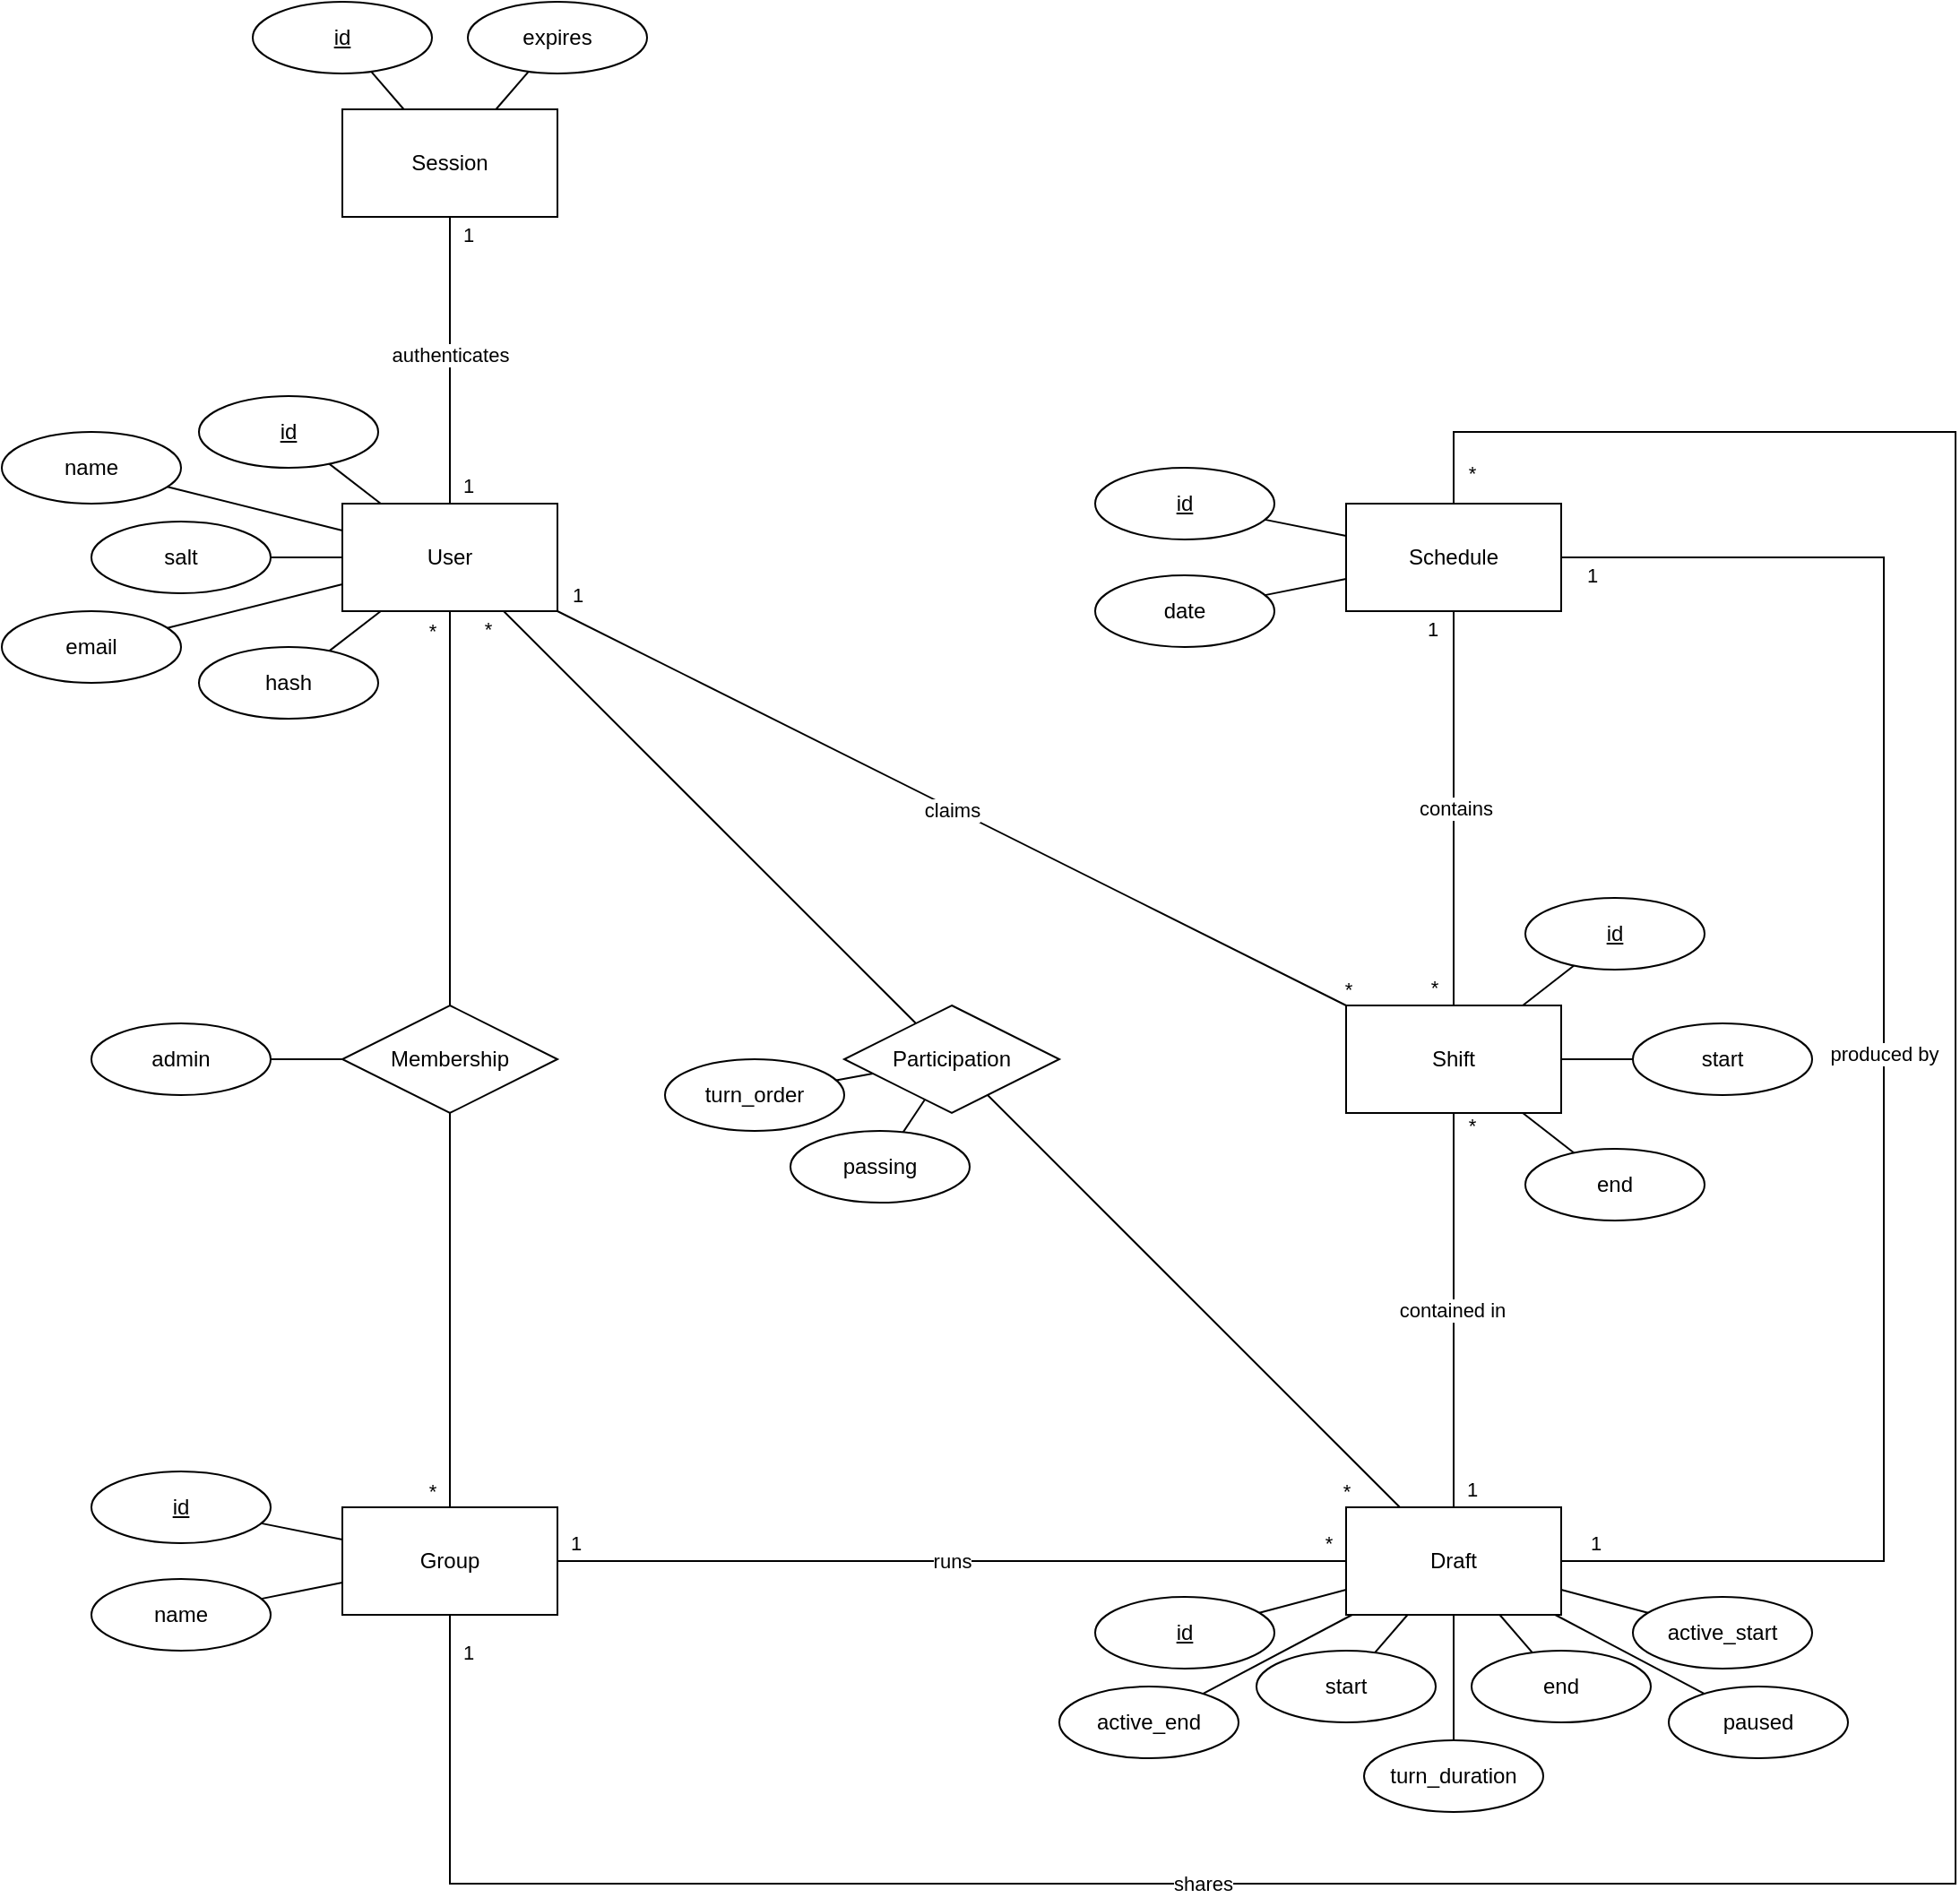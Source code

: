 <mxfile version="27.0.9">
  <diagram name="Page-1" id="re16Skt-d8kVSGhAPpvd">
    <mxGraphModel dx="2390" dy="1999" grid="1" gridSize="10" guides="1" tooltips="1" connect="1" arrows="1" fold="1" page="1" pageScale="1" pageWidth="850" pageHeight="1100" math="0" shadow="0">
      <root>
        <mxCell id="0" />
        <mxCell id="1" parent="0" />
        <mxCell id="mfJ3xq1MAe3Upkgcx-KW-1" value="User" style="whiteSpace=wrap;html=1;align=center;" vertex="1" parent="1">
          <mxGeometry x="70" y="80" width="120" height="60" as="geometry" />
        </mxCell>
        <mxCell id="mfJ3xq1MAe3Upkgcx-KW-2" value="Draft" style="whiteSpace=wrap;html=1;align=center;" vertex="1" parent="1">
          <mxGeometry x="630" y="640" width="120" height="60" as="geometry" />
        </mxCell>
        <mxCell id="mfJ3xq1MAe3Upkgcx-KW-3" value="Group" style="whiteSpace=wrap;html=1;align=center;" vertex="1" parent="1">
          <mxGeometry x="70" y="640" width="120" height="60" as="geometry" />
        </mxCell>
        <mxCell id="mfJ3xq1MAe3Upkgcx-KW-5" value="Shift" style="whiteSpace=wrap;html=1;align=center;" vertex="1" parent="1">
          <mxGeometry x="630" y="360" width="120" height="60" as="geometry" />
        </mxCell>
        <mxCell id="mfJ3xq1MAe3Upkgcx-KW-6" value="Session" style="whiteSpace=wrap;html=1;align=center;" vertex="1" parent="1">
          <mxGeometry x="70" y="-140" width="120" height="60" as="geometry" />
        </mxCell>
        <mxCell id="mfJ3xq1MAe3Upkgcx-KW-7" value="" style="endArrow=none;html=1;rounded=0;" edge="1" parent="1" source="mfJ3xq1MAe3Upkgcx-KW-6" target="mfJ3xq1MAe3Upkgcx-KW-1">
          <mxGeometry relative="1" as="geometry">
            <mxPoint x="340" y="460" as="sourcePoint" />
            <mxPoint x="500" y="460" as="targetPoint" />
          </mxGeometry>
        </mxCell>
        <mxCell id="mfJ3xq1MAe3Upkgcx-KW-28" value="1" style="edgeLabel;html=1;align=center;verticalAlign=middle;resizable=0;points=[];" vertex="1" connectable="0" parent="mfJ3xq1MAe3Upkgcx-KW-7">
          <mxGeometry x="-0.39" y="1" relative="1" as="geometry">
            <mxPoint x="9" y="-39" as="offset" />
          </mxGeometry>
        </mxCell>
        <mxCell id="mfJ3xq1MAe3Upkgcx-KW-29" value="1" style="edgeLabel;html=1;align=center;verticalAlign=middle;resizable=0;points=[];" vertex="1" connectable="0" parent="mfJ3xq1MAe3Upkgcx-KW-7">
          <mxGeometry x="0.535" y="-1" relative="1" as="geometry">
            <mxPoint x="11" y="27" as="offset" />
          </mxGeometry>
        </mxCell>
        <mxCell id="mfJ3xq1MAe3Upkgcx-KW-49" value="authenticates" style="edgeLabel;html=1;align=center;verticalAlign=middle;resizable=0;points=[];" vertex="1" connectable="0" parent="mfJ3xq1MAe3Upkgcx-KW-7">
          <mxGeometry x="-0.04" y="2" relative="1" as="geometry">
            <mxPoint x="-2" as="offset" />
          </mxGeometry>
        </mxCell>
        <mxCell id="mfJ3xq1MAe3Upkgcx-KW-8" value="" style="endArrow=none;html=1;rounded=0;" edge="1" parent="1" source="mfJ3xq1MAe3Upkgcx-KW-1" target="mfJ3xq1MAe3Upkgcx-KW-9">
          <mxGeometry relative="1" as="geometry">
            <mxPoint x="340" y="460" as="sourcePoint" />
            <mxPoint x="420" y="300" as="targetPoint" />
          </mxGeometry>
        </mxCell>
        <mxCell id="mfJ3xq1MAe3Upkgcx-KW-38" value="*" style="edgeLabel;html=1;align=center;verticalAlign=middle;resizable=0;points=[];" vertex="1" connectable="0" parent="mfJ3xq1MAe3Upkgcx-KW-8">
          <mxGeometry x="-0.864" y="-3" relative="1" as="geometry">
            <mxPoint x="-23" y="-8" as="offset" />
          </mxGeometry>
        </mxCell>
        <mxCell id="mfJ3xq1MAe3Upkgcx-KW-9" value="Participation" style="shape=rhombus;perimeter=rhombusPerimeter;whiteSpace=wrap;html=1;align=center;" vertex="1" parent="1">
          <mxGeometry x="350" y="360" width="120" height="60" as="geometry" />
        </mxCell>
        <mxCell id="mfJ3xq1MAe3Upkgcx-KW-10" value="" style="endArrow=none;html=1;rounded=0;" edge="1" parent="1" source="mfJ3xq1MAe3Upkgcx-KW-9" target="mfJ3xq1MAe3Upkgcx-KW-2">
          <mxGeometry relative="1" as="geometry">
            <mxPoint x="340" y="460" as="sourcePoint" />
            <mxPoint x="500" y="460" as="targetPoint" />
          </mxGeometry>
        </mxCell>
        <mxCell id="mfJ3xq1MAe3Upkgcx-KW-39" value="*" style="edgeLabel;html=1;align=center;verticalAlign=middle;resizable=0;points=[];" vertex="1" connectable="0" parent="mfJ3xq1MAe3Upkgcx-KW-10">
          <mxGeometry x="0.823" y="-1" relative="1" as="geometry">
            <mxPoint x="-9" y="10" as="offset" />
          </mxGeometry>
        </mxCell>
        <mxCell id="mfJ3xq1MAe3Upkgcx-KW-11" value="" style="endArrow=none;html=1;rounded=0;curved=0;" edge="1" parent="1" source="mfJ3xq1MAe3Upkgcx-KW-3" target="mfJ3xq1MAe3Upkgcx-KW-2">
          <mxGeometry relative="1" as="geometry">
            <mxPoint x="609.997" y="520" as="sourcePoint" />
            <mxPoint x="926.663" y="320" as="targetPoint" />
            <Array as="points" />
          </mxGeometry>
        </mxCell>
        <mxCell id="mfJ3xq1MAe3Upkgcx-KW-34" value="1" style="edgeLabel;html=1;align=center;verticalAlign=middle;resizable=0;points=[];" vertex="1" connectable="0" parent="mfJ3xq1MAe3Upkgcx-KW-11">
          <mxGeometry x="-0.901" y="3" relative="1" as="geometry">
            <mxPoint x="-12" y="-7" as="offset" />
          </mxGeometry>
        </mxCell>
        <mxCell id="mfJ3xq1MAe3Upkgcx-KW-35" value="*" style="edgeLabel;html=1;align=center;verticalAlign=middle;resizable=0;points=[];" vertex="1" connectable="0" parent="mfJ3xq1MAe3Upkgcx-KW-11">
          <mxGeometry x="0.885" y="1" relative="1" as="geometry">
            <mxPoint x="15" y="-9" as="offset" />
          </mxGeometry>
        </mxCell>
        <mxCell id="mfJ3xq1MAe3Upkgcx-KW-48" value="runs" style="edgeLabel;html=1;align=center;verticalAlign=middle;resizable=0;points=[];" vertex="1" connectable="0" parent="mfJ3xq1MAe3Upkgcx-KW-11">
          <mxGeometry x="0.049" y="1" relative="1" as="geometry">
            <mxPoint x="-11" y="1" as="offset" />
          </mxGeometry>
        </mxCell>
        <mxCell id="mfJ3xq1MAe3Upkgcx-KW-12" value="" style="endArrow=none;html=1;rounded=0;" edge="1" parent="1" source="mfJ3xq1MAe3Upkgcx-KW-1" target="mfJ3xq1MAe3Upkgcx-KW-13">
          <mxGeometry relative="1" as="geometry">
            <mxPoint x="340" y="460" as="sourcePoint" />
            <mxPoint x="310" y="370" as="targetPoint" />
          </mxGeometry>
        </mxCell>
        <mxCell id="mfJ3xq1MAe3Upkgcx-KW-30" value="*" style="edgeLabel;html=1;align=center;verticalAlign=middle;resizable=0;points=[];" vertex="1" connectable="0" parent="mfJ3xq1MAe3Upkgcx-KW-12">
          <mxGeometry x="-0.805" y="-1" relative="1" as="geometry">
            <mxPoint x="-9" y="-11" as="offset" />
          </mxGeometry>
        </mxCell>
        <mxCell id="mfJ3xq1MAe3Upkgcx-KW-13" value="Membership" style="shape=rhombus;perimeter=rhombusPerimeter;whiteSpace=wrap;html=1;align=center;" vertex="1" parent="1">
          <mxGeometry x="70" y="360" width="120" height="60" as="geometry" />
        </mxCell>
        <mxCell id="mfJ3xq1MAe3Upkgcx-KW-14" value="" style="endArrow=none;html=1;rounded=0;entryX=0.5;entryY=1;entryDx=0;entryDy=0;exitX=0.5;exitY=0;exitDx=0;exitDy=0;" edge="1" parent="1" source="mfJ3xq1MAe3Upkgcx-KW-4" target="mfJ3xq1MAe3Upkgcx-KW-3">
          <mxGeometry relative="1" as="geometry">
            <mxPoint x="628.571" y="240" as="sourcePoint" />
            <mxPoint x="280" y="498.4" as="targetPoint" />
            <Array as="points">
              <mxPoint x="690" y="40" />
              <mxPoint x="970" y="40" />
              <mxPoint x="970" y="850" />
              <mxPoint x="130" y="850" />
            </Array>
          </mxGeometry>
        </mxCell>
        <mxCell id="mfJ3xq1MAe3Upkgcx-KW-32" value="1" style="edgeLabel;html=1;align=center;verticalAlign=middle;resizable=0;points=[];" vertex="1" connectable="0" parent="mfJ3xq1MAe3Upkgcx-KW-14">
          <mxGeometry x="0.972" relative="1" as="geometry">
            <mxPoint x="10" y="-9" as="offset" />
          </mxGeometry>
        </mxCell>
        <mxCell id="mfJ3xq1MAe3Upkgcx-KW-33" value="*" style="edgeLabel;html=1;align=center;verticalAlign=middle;resizable=0;points=[];" vertex="1" connectable="0" parent="mfJ3xq1MAe3Upkgcx-KW-14">
          <mxGeometry x="-0.971" y="2" relative="1" as="geometry">
            <mxPoint x="12" y="13" as="offset" />
          </mxGeometry>
        </mxCell>
        <mxCell id="mfJ3xq1MAe3Upkgcx-KW-46" value="shares" style="edgeLabel;html=1;align=center;verticalAlign=middle;resizable=0;points=[];" vertex="1" connectable="0" parent="mfJ3xq1MAe3Upkgcx-KW-14">
          <mxGeometry x="0.453" y="2" relative="1" as="geometry">
            <mxPoint x="-10" y="-2" as="offset" />
          </mxGeometry>
        </mxCell>
        <mxCell id="mfJ3xq1MAe3Upkgcx-KW-15" value="" style="endArrow=none;html=1;rounded=0;" edge="1" parent="1" source="mfJ3xq1MAe3Upkgcx-KW-2" target="mfJ3xq1MAe3Upkgcx-KW-5">
          <mxGeometry relative="1" as="geometry">
            <mxPoint x="340" y="460" as="sourcePoint" />
            <mxPoint x="500" y="460" as="targetPoint" />
          </mxGeometry>
        </mxCell>
        <mxCell id="mfJ3xq1MAe3Upkgcx-KW-42" value="1" style="edgeLabel;html=1;align=center;verticalAlign=middle;resizable=0;points=[];" vertex="1" connectable="0" parent="mfJ3xq1MAe3Upkgcx-KW-15">
          <mxGeometry x="-0.892" y="3" relative="1" as="geometry">
            <mxPoint x="13" y="2" as="offset" />
          </mxGeometry>
        </mxCell>
        <mxCell id="mfJ3xq1MAe3Upkgcx-KW-43" value="*" style="edgeLabel;html=1;align=center;verticalAlign=middle;resizable=0;points=[];" vertex="1" connectable="0" parent="mfJ3xq1MAe3Upkgcx-KW-15">
          <mxGeometry x="0.937" y="3" relative="1" as="geometry">
            <mxPoint x="13" as="offset" />
          </mxGeometry>
        </mxCell>
        <mxCell id="mfJ3xq1MAe3Upkgcx-KW-53" value="contained in" style="edgeLabel;html=1;align=center;verticalAlign=middle;resizable=0;points=[];" vertex="1" connectable="0" parent="mfJ3xq1MAe3Upkgcx-KW-15">
          <mxGeometry x="0.005" y="1" relative="1" as="geometry">
            <mxPoint as="offset" />
          </mxGeometry>
        </mxCell>
        <mxCell id="mfJ3xq1MAe3Upkgcx-KW-16" value="" style="endArrow=none;html=1;rounded=0;" edge="1" parent="1" source="mfJ3xq1MAe3Upkgcx-KW-5" target="mfJ3xq1MAe3Upkgcx-KW-4">
          <mxGeometry relative="1" as="geometry">
            <mxPoint x="340" y="460" as="sourcePoint" />
            <mxPoint x="500" y="460" as="targetPoint" />
          </mxGeometry>
        </mxCell>
        <mxCell id="mfJ3xq1MAe3Upkgcx-KW-40" value="1" style="edgeLabel;html=1;align=center;verticalAlign=middle;resizable=0;points=[];" vertex="1" connectable="0" parent="mfJ3xq1MAe3Upkgcx-KW-16">
          <mxGeometry x="0.568" y="-2" relative="1" as="geometry">
            <mxPoint x="-14" y="-38" as="offset" />
          </mxGeometry>
        </mxCell>
        <mxCell id="mfJ3xq1MAe3Upkgcx-KW-41" value="*" style="edgeLabel;html=1;align=center;verticalAlign=middle;resizable=0;points=[];" vertex="1" connectable="0" parent="mfJ3xq1MAe3Upkgcx-KW-16">
          <mxGeometry x="-0.708" y="-2" relative="1" as="geometry">
            <mxPoint x="-13" y="22" as="offset" />
          </mxGeometry>
        </mxCell>
        <mxCell id="mfJ3xq1MAe3Upkgcx-KW-52" value="contains" style="edgeLabel;html=1;align=center;verticalAlign=middle;resizable=0;points=[];" vertex="1" connectable="0" parent="mfJ3xq1MAe3Upkgcx-KW-16">
          <mxGeometry x="0.005" y="-1" relative="1" as="geometry">
            <mxPoint as="offset" />
          </mxGeometry>
        </mxCell>
        <mxCell id="mfJ3xq1MAe3Upkgcx-KW-17" value="" style="endArrow=none;html=1;rounded=0;" edge="1" parent="1" source="mfJ3xq1MAe3Upkgcx-KW-2" target="mfJ3xq1MAe3Upkgcx-KW-4">
          <mxGeometry relative="1" as="geometry">
            <mxPoint x="340" y="460" as="sourcePoint" />
            <mxPoint x="500" y="460" as="targetPoint" />
            <Array as="points">
              <mxPoint x="930" y="670" />
              <mxPoint x="930" y="110" />
            </Array>
          </mxGeometry>
        </mxCell>
        <mxCell id="mfJ3xq1MAe3Upkgcx-KW-36" value="1" style="edgeLabel;html=1;align=center;verticalAlign=middle;resizable=0;points=[];" vertex="1" connectable="0" parent="mfJ3xq1MAe3Upkgcx-KW-17">
          <mxGeometry x="0.95" y="-3" relative="1" as="geometry">
            <mxPoint x="-6" y="13" as="offset" />
          </mxGeometry>
        </mxCell>
        <mxCell id="mfJ3xq1MAe3Upkgcx-KW-37" value="1" style="edgeLabel;html=1;align=center;verticalAlign=middle;resizable=0;points=[];" vertex="1" connectable="0" parent="mfJ3xq1MAe3Upkgcx-KW-17">
          <mxGeometry x="-0.938" y="-1" relative="1" as="geometry">
            <mxPoint x="-10" y="-11" as="offset" />
          </mxGeometry>
        </mxCell>
        <mxCell id="mfJ3xq1MAe3Upkgcx-KW-51" value="produced by" style="edgeLabel;html=1;align=center;verticalAlign=middle;resizable=0;points=[];" vertex="1" connectable="0" parent="mfJ3xq1MAe3Upkgcx-KW-17">
          <mxGeometry x="0.027" relative="1" as="geometry">
            <mxPoint y="9" as="offset" />
          </mxGeometry>
        </mxCell>
        <mxCell id="mfJ3xq1MAe3Upkgcx-KW-22" value="" style="endArrow=none;html=1;rounded=0;" edge="1" parent="1" source="mfJ3xq1MAe3Upkgcx-KW-1" target="mfJ3xq1MAe3Upkgcx-KW-5">
          <mxGeometry relative="1" as="geometry">
            <mxPoint x="340" y="460" as="sourcePoint" />
            <mxPoint x="500" y="460" as="targetPoint" />
          </mxGeometry>
        </mxCell>
        <mxCell id="mfJ3xq1MAe3Upkgcx-KW-44" value="1" style="edgeLabel;html=1;align=center;verticalAlign=middle;resizable=0;points=[];" vertex="1" connectable="0" parent="mfJ3xq1MAe3Upkgcx-KW-22">
          <mxGeometry x="-0.884" y="-2" relative="1" as="geometry">
            <mxPoint x="-14" y="-24" as="offset" />
          </mxGeometry>
        </mxCell>
        <mxCell id="mfJ3xq1MAe3Upkgcx-KW-45" value="*" style="edgeLabel;html=1;align=center;verticalAlign=middle;resizable=0;points=[];" vertex="1" connectable="0" parent="mfJ3xq1MAe3Upkgcx-KW-22">
          <mxGeometry x="0.894" y="-1" relative="1" as="geometry">
            <mxPoint x="24" y="1" as="offset" />
          </mxGeometry>
        </mxCell>
        <mxCell id="mfJ3xq1MAe3Upkgcx-KW-50" value="claims" style="edgeLabel;html=1;align=center;verticalAlign=middle;resizable=0;points=[];" vertex="1" connectable="0" parent="mfJ3xq1MAe3Upkgcx-KW-22">
          <mxGeometry x="0.012" relative="1" as="geometry">
            <mxPoint x="-3" y="-1" as="offset" />
          </mxGeometry>
        </mxCell>
        <mxCell id="mfJ3xq1MAe3Upkgcx-KW-24" value="" style="endArrow=none;html=1;rounded=0;" edge="1" parent="1" source="mfJ3xq1MAe3Upkgcx-KW-13" target="mfJ3xq1MAe3Upkgcx-KW-3">
          <mxGeometry relative="1" as="geometry">
            <mxPoint x="100" y="170" as="sourcePoint" />
            <mxPoint x="100" y="480" as="targetPoint" />
          </mxGeometry>
        </mxCell>
        <mxCell id="mfJ3xq1MAe3Upkgcx-KW-31" value="*" style="edgeLabel;html=1;align=center;verticalAlign=middle;resizable=0;points=[];" vertex="1" connectable="0" parent="mfJ3xq1MAe3Upkgcx-KW-24">
          <mxGeometry x="0.885" y="1" relative="1" as="geometry">
            <mxPoint x="-11" y="3" as="offset" />
          </mxGeometry>
        </mxCell>
        <mxCell id="mfJ3xq1MAe3Upkgcx-KW-4" value="Schedule" style="whiteSpace=wrap;html=1;align=center;" vertex="1" parent="1">
          <mxGeometry x="630" y="80" width="120" height="60" as="geometry" />
        </mxCell>
        <mxCell id="mfJ3xq1MAe3Upkgcx-KW-54" value="id" style="ellipse;whiteSpace=wrap;html=1;align=center;fontStyle=4;" vertex="1" parent="1">
          <mxGeometry x="20" y="-200" width="100" height="40" as="geometry" />
        </mxCell>
        <mxCell id="mfJ3xq1MAe3Upkgcx-KW-56" value="expires" style="ellipse;whiteSpace=wrap;html=1;align=center;" vertex="1" parent="1">
          <mxGeometry x="140" y="-200" width="100" height="40" as="geometry" />
        </mxCell>
        <mxCell id="mfJ3xq1MAe3Upkgcx-KW-57" value="" style="endArrow=none;html=1;rounded=0;" edge="1" parent="1" source="mfJ3xq1MAe3Upkgcx-KW-54" target="mfJ3xq1MAe3Upkgcx-KW-6">
          <mxGeometry relative="1" as="geometry">
            <mxPoint x="340" y="60" as="sourcePoint" />
            <mxPoint x="500" y="60" as="targetPoint" />
          </mxGeometry>
        </mxCell>
        <mxCell id="mfJ3xq1MAe3Upkgcx-KW-58" value="" style="endArrow=none;html=1;rounded=0;" edge="1" parent="1" source="mfJ3xq1MAe3Upkgcx-KW-56" target="mfJ3xq1MAe3Upkgcx-KW-6">
          <mxGeometry relative="1" as="geometry">
            <mxPoint x="340" y="60" as="sourcePoint" />
            <mxPoint x="500" y="60" as="targetPoint" />
          </mxGeometry>
        </mxCell>
        <mxCell id="mfJ3xq1MAe3Upkgcx-KW-60" value="name" style="ellipse;whiteSpace=wrap;html=1;align=center;" vertex="1" parent="1">
          <mxGeometry x="-70" y="680" width="100" height="40" as="geometry" />
        </mxCell>
        <mxCell id="mfJ3xq1MAe3Upkgcx-KW-61" value="id" style="ellipse;whiteSpace=wrap;html=1;align=center;fontStyle=4;" vertex="1" parent="1">
          <mxGeometry x="-70" y="620" width="100" height="40" as="geometry" />
        </mxCell>
        <mxCell id="mfJ3xq1MAe3Upkgcx-KW-62" value="" style="endArrow=none;html=1;rounded=0;" edge="1" parent="1" source="mfJ3xq1MAe3Upkgcx-KW-61" target="mfJ3xq1MAe3Upkgcx-KW-3">
          <mxGeometry relative="1" as="geometry">
            <mxPoint x="340" y="460" as="sourcePoint" />
            <mxPoint x="500" y="460" as="targetPoint" />
          </mxGeometry>
        </mxCell>
        <mxCell id="mfJ3xq1MAe3Upkgcx-KW-63" value="" style="endArrow=none;html=1;rounded=0;" edge="1" parent="1" source="mfJ3xq1MAe3Upkgcx-KW-60" target="mfJ3xq1MAe3Upkgcx-KW-3">
          <mxGeometry relative="1" as="geometry">
            <mxPoint x="340" y="460" as="sourcePoint" />
            <mxPoint x="500" y="460" as="targetPoint" />
          </mxGeometry>
        </mxCell>
        <mxCell id="mfJ3xq1MAe3Upkgcx-KW-64" value="admin" style="ellipse;whiteSpace=wrap;html=1;align=center;" vertex="1" parent="1">
          <mxGeometry x="-70" y="370" width="100" height="40" as="geometry" />
        </mxCell>
        <mxCell id="mfJ3xq1MAe3Upkgcx-KW-65" value="" style="endArrow=none;html=1;rounded=0;" edge="1" parent="1" source="mfJ3xq1MAe3Upkgcx-KW-64" target="mfJ3xq1MAe3Upkgcx-KW-13">
          <mxGeometry relative="1" as="geometry">
            <mxPoint x="340" y="360" as="sourcePoint" />
            <mxPoint x="500" y="360" as="targetPoint" />
          </mxGeometry>
        </mxCell>
        <mxCell id="mfJ3xq1MAe3Upkgcx-KW-66" value="id" style="ellipse;whiteSpace=wrap;html=1;align=center;fontStyle=4;" vertex="1" parent="1">
          <mxGeometry x="-10" y="20" width="100" height="40" as="geometry" />
        </mxCell>
        <mxCell id="mfJ3xq1MAe3Upkgcx-KW-67" value="" style="endArrow=none;html=1;rounded=0;" edge="1" parent="1" source="mfJ3xq1MAe3Upkgcx-KW-66" target="mfJ3xq1MAe3Upkgcx-KW-1">
          <mxGeometry relative="1" as="geometry">
            <mxPoint x="340" y="360" as="sourcePoint" />
            <mxPoint x="500" y="360" as="targetPoint" />
          </mxGeometry>
        </mxCell>
        <mxCell id="mfJ3xq1MAe3Upkgcx-KW-69" value="name" style="ellipse;whiteSpace=wrap;html=1;align=center;" vertex="1" parent="1">
          <mxGeometry x="-120" y="40" width="100" height="40" as="geometry" />
        </mxCell>
        <mxCell id="mfJ3xq1MAe3Upkgcx-KW-70" value="email" style="ellipse;whiteSpace=wrap;html=1;align=center;" vertex="1" parent="1">
          <mxGeometry x="-120" y="140" width="100" height="40" as="geometry" />
        </mxCell>
        <mxCell id="mfJ3xq1MAe3Upkgcx-KW-71" value="salt" style="ellipse;whiteSpace=wrap;html=1;align=center;" vertex="1" parent="1">
          <mxGeometry x="-70" y="90" width="100" height="40" as="geometry" />
        </mxCell>
        <mxCell id="mfJ3xq1MAe3Upkgcx-KW-74" value="hash" style="ellipse;whiteSpace=wrap;html=1;align=center;" vertex="1" parent="1">
          <mxGeometry x="-10" y="160" width="100" height="40" as="geometry" />
        </mxCell>
        <mxCell id="mfJ3xq1MAe3Upkgcx-KW-77" value="" style="endArrow=none;html=1;rounded=0;" edge="1" parent="1" source="mfJ3xq1MAe3Upkgcx-KW-69" target="mfJ3xq1MAe3Upkgcx-KW-1">
          <mxGeometry relative="1" as="geometry">
            <mxPoint x="340" y="160" as="sourcePoint" />
            <mxPoint x="500" y="160" as="targetPoint" />
          </mxGeometry>
        </mxCell>
        <mxCell id="mfJ3xq1MAe3Upkgcx-KW-78" value="" style="endArrow=none;html=1;rounded=0;" edge="1" parent="1" source="mfJ3xq1MAe3Upkgcx-KW-70" target="mfJ3xq1MAe3Upkgcx-KW-1">
          <mxGeometry relative="1" as="geometry">
            <mxPoint x="340" y="160" as="sourcePoint" />
            <mxPoint x="500" y="160" as="targetPoint" />
          </mxGeometry>
        </mxCell>
        <mxCell id="mfJ3xq1MAe3Upkgcx-KW-79" value="" style="endArrow=none;html=1;rounded=0;" edge="1" parent="1" source="mfJ3xq1MAe3Upkgcx-KW-74" target="mfJ3xq1MAe3Upkgcx-KW-1">
          <mxGeometry relative="1" as="geometry">
            <mxPoint x="340" y="160" as="sourcePoint" />
            <mxPoint x="500" y="160" as="targetPoint" />
          </mxGeometry>
        </mxCell>
        <mxCell id="mfJ3xq1MAe3Upkgcx-KW-80" value="" style="endArrow=none;html=1;rounded=0;" edge="1" parent="1" source="mfJ3xq1MAe3Upkgcx-KW-1" target="mfJ3xq1MAe3Upkgcx-KW-71">
          <mxGeometry relative="1" as="geometry">
            <mxPoint x="340" y="160" as="sourcePoint" />
            <mxPoint x="500" y="160" as="targetPoint" />
          </mxGeometry>
        </mxCell>
        <mxCell id="mfJ3xq1MAe3Upkgcx-KW-82" value="id" style="ellipse;whiteSpace=wrap;html=1;align=center;fontStyle=4;" vertex="1" parent="1">
          <mxGeometry x="490" y="690" width="100" height="40" as="geometry" />
        </mxCell>
        <mxCell id="mfJ3xq1MAe3Upkgcx-KW-83" value="" style="endArrow=none;html=1;rounded=0;" edge="1" parent="1" source="mfJ3xq1MAe3Upkgcx-KW-82" target="mfJ3xq1MAe3Upkgcx-KW-2">
          <mxGeometry relative="1" as="geometry">
            <mxPoint x="340" y="460" as="sourcePoint" />
            <mxPoint x="500" y="460" as="targetPoint" />
          </mxGeometry>
        </mxCell>
        <mxCell id="mfJ3xq1MAe3Upkgcx-KW-84" value="start" style="ellipse;whiteSpace=wrap;html=1;align=center;" vertex="1" parent="1">
          <mxGeometry x="580" y="720" width="100" height="40" as="geometry" />
        </mxCell>
        <mxCell id="mfJ3xq1MAe3Upkgcx-KW-85" value="end" style="ellipse;whiteSpace=wrap;html=1;align=center;" vertex="1" parent="1">
          <mxGeometry x="700" y="720" width="100" height="40" as="geometry" />
        </mxCell>
        <mxCell id="mfJ3xq1MAe3Upkgcx-KW-86" value="turn_duration" style="ellipse;whiteSpace=wrap;html=1;align=center;" vertex="1" parent="1">
          <mxGeometry x="640" y="770" width="100" height="40" as="geometry" />
        </mxCell>
        <mxCell id="mfJ3xq1MAe3Upkgcx-KW-87" value="active_start" style="ellipse;whiteSpace=wrap;html=1;align=center;" vertex="1" parent="1">
          <mxGeometry x="790" y="690" width="100" height="40" as="geometry" />
        </mxCell>
        <mxCell id="mfJ3xq1MAe3Upkgcx-KW-88" value="active_end" style="ellipse;whiteSpace=wrap;html=1;align=center;" vertex="1" parent="1">
          <mxGeometry x="470" y="740" width="100" height="40" as="geometry" />
        </mxCell>
        <mxCell id="mfJ3xq1MAe3Upkgcx-KW-89" value="paused" style="ellipse;whiteSpace=wrap;html=1;align=center;" vertex="1" parent="1">
          <mxGeometry x="810" y="740" width="100" height="40" as="geometry" />
        </mxCell>
        <mxCell id="mfJ3xq1MAe3Upkgcx-KW-90" value="" style="endArrow=none;html=1;rounded=0;" edge="1" parent="1" source="mfJ3xq1MAe3Upkgcx-KW-84" target="mfJ3xq1MAe3Upkgcx-KW-2">
          <mxGeometry relative="1" as="geometry">
            <mxPoint x="340" y="660" as="sourcePoint" />
            <mxPoint x="500" y="660" as="targetPoint" />
          </mxGeometry>
        </mxCell>
        <mxCell id="mfJ3xq1MAe3Upkgcx-KW-91" value="" style="endArrow=none;html=1;rounded=0;" edge="1" parent="1" source="mfJ3xq1MAe3Upkgcx-KW-85" target="mfJ3xq1MAe3Upkgcx-KW-2">
          <mxGeometry relative="1" as="geometry">
            <mxPoint x="340" y="660" as="sourcePoint" />
            <mxPoint x="500" y="660" as="targetPoint" />
          </mxGeometry>
        </mxCell>
        <mxCell id="mfJ3xq1MAe3Upkgcx-KW-92" value="" style="endArrow=none;html=1;rounded=0;" edge="1" parent="1" source="mfJ3xq1MAe3Upkgcx-KW-86" target="mfJ3xq1MAe3Upkgcx-KW-2">
          <mxGeometry relative="1" as="geometry">
            <mxPoint x="340" y="660" as="sourcePoint" />
            <mxPoint x="500" y="660" as="targetPoint" />
          </mxGeometry>
        </mxCell>
        <mxCell id="mfJ3xq1MAe3Upkgcx-KW-93" value="" style="endArrow=none;html=1;rounded=0;" edge="1" parent="1" source="mfJ3xq1MAe3Upkgcx-KW-87" target="mfJ3xq1MAe3Upkgcx-KW-2">
          <mxGeometry relative="1" as="geometry">
            <mxPoint x="340" y="660" as="sourcePoint" />
            <mxPoint x="500" y="660" as="targetPoint" />
          </mxGeometry>
        </mxCell>
        <mxCell id="mfJ3xq1MAe3Upkgcx-KW-94" value="" style="endArrow=none;html=1;rounded=0;" edge="1" parent="1" source="mfJ3xq1MAe3Upkgcx-KW-88" target="mfJ3xq1MAe3Upkgcx-KW-2">
          <mxGeometry relative="1" as="geometry">
            <mxPoint x="340" y="660" as="sourcePoint" />
            <mxPoint x="500" y="660" as="targetPoint" />
          </mxGeometry>
        </mxCell>
        <mxCell id="mfJ3xq1MAe3Upkgcx-KW-95" value="" style="endArrow=none;html=1;rounded=0;" edge="1" parent="1" source="mfJ3xq1MAe3Upkgcx-KW-89" target="mfJ3xq1MAe3Upkgcx-KW-2">
          <mxGeometry relative="1" as="geometry">
            <mxPoint x="340" y="660" as="sourcePoint" />
            <mxPoint x="500" y="660" as="targetPoint" />
          </mxGeometry>
        </mxCell>
        <mxCell id="mfJ3xq1MAe3Upkgcx-KW-96" value="passing" style="ellipse;whiteSpace=wrap;html=1;align=center;" vertex="1" parent="1">
          <mxGeometry x="320" y="430" width="100" height="40" as="geometry" />
        </mxCell>
        <mxCell id="mfJ3xq1MAe3Upkgcx-KW-97" value="turn_order" style="ellipse;whiteSpace=wrap;html=1;align=center;" vertex="1" parent="1">
          <mxGeometry x="250" y="390" width="100" height="40" as="geometry" />
        </mxCell>
        <mxCell id="mfJ3xq1MAe3Upkgcx-KW-98" value="" style="endArrow=none;html=1;rounded=0;" edge="1" parent="1" source="mfJ3xq1MAe3Upkgcx-KW-97" target="mfJ3xq1MAe3Upkgcx-KW-9">
          <mxGeometry relative="1" as="geometry">
            <mxPoint x="340" y="460" as="sourcePoint" />
            <mxPoint x="500" y="460" as="targetPoint" />
          </mxGeometry>
        </mxCell>
        <mxCell id="mfJ3xq1MAe3Upkgcx-KW-99" value="" style="endArrow=none;html=1;rounded=0;" edge="1" parent="1" source="mfJ3xq1MAe3Upkgcx-KW-9" target="mfJ3xq1MAe3Upkgcx-KW-96">
          <mxGeometry relative="1" as="geometry">
            <mxPoint x="340" y="460" as="sourcePoint" />
            <mxPoint x="500" y="460" as="targetPoint" />
          </mxGeometry>
        </mxCell>
        <mxCell id="mfJ3xq1MAe3Upkgcx-KW-100" value="start" style="ellipse;whiteSpace=wrap;html=1;align=center;" vertex="1" parent="1">
          <mxGeometry x="790" y="370" width="100" height="40" as="geometry" />
        </mxCell>
        <mxCell id="mfJ3xq1MAe3Upkgcx-KW-101" value="end" style="ellipse;whiteSpace=wrap;html=1;align=center;" vertex="1" parent="1">
          <mxGeometry x="730" y="440" width="100" height="40" as="geometry" />
        </mxCell>
        <mxCell id="mfJ3xq1MAe3Upkgcx-KW-102" value="" style="endArrow=none;html=1;rounded=0;" edge="1" parent="1" source="mfJ3xq1MAe3Upkgcx-KW-5" target="mfJ3xq1MAe3Upkgcx-KW-100">
          <mxGeometry relative="1" as="geometry">
            <mxPoint x="340" y="460" as="sourcePoint" />
            <mxPoint x="500" y="460" as="targetPoint" />
          </mxGeometry>
        </mxCell>
        <mxCell id="mfJ3xq1MAe3Upkgcx-KW-103" value="" style="endArrow=none;html=1;rounded=0;" edge="1" parent="1" source="mfJ3xq1MAe3Upkgcx-KW-5" target="mfJ3xq1MAe3Upkgcx-KW-101">
          <mxGeometry relative="1" as="geometry">
            <mxPoint x="340" y="460" as="sourcePoint" />
            <mxPoint x="500" y="460" as="targetPoint" />
          </mxGeometry>
        </mxCell>
        <mxCell id="mfJ3xq1MAe3Upkgcx-KW-104" value="id" style="ellipse;whiteSpace=wrap;html=1;align=center;fontStyle=4;" vertex="1" parent="1">
          <mxGeometry x="730" y="300" width="100" height="40" as="geometry" />
        </mxCell>
        <mxCell id="mfJ3xq1MAe3Upkgcx-KW-105" value="" style="endArrow=none;html=1;rounded=0;" edge="1" parent="1" source="mfJ3xq1MAe3Upkgcx-KW-5" target="mfJ3xq1MAe3Upkgcx-KW-104">
          <mxGeometry relative="1" as="geometry">
            <mxPoint x="340" y="460" as="sourcePoint" />
            <mxPoint x="500" y="460" as="targetPoint" />
          </mxGeometry>
        </mxCell>
        <mxCell id="mfJ3xq1MAe3Upkgcx-KW-106" value="id" style="ellipse;whiteSpace=wrap;html=1;align=center;fontStyle=4;" vertex="1" parent="1">
          <mxGeometry x="490" y="60" width="100" height="40" as="geometry" />
        </mxCell>
        <mxCell id="mfJ3xq1MAe3Upkgcx-KW-107" value="date" style="ellipse;whiteSpace=wrap;html=1;align=center;" vertex="1" parent="1">
          <mxGeometry x="490" y="120" width="100" height="40" as="geometry" />
        </mxCell>
        <mxCell id="mfJ3xq1MAe3Upkgcx-KW-108" value="" style="endArrow=none;html=1;rounded=0;" edge="1" parent="1" source="mfJ3xq1MAe3Upkgcx-KW-4" target="mfJ3xq1MAe3Upkgcx-KW-106">
          <mxGeometry relative="1" as="geometry">
            <mxPoint x="340" y="60" as="sourcePoint" />
            <mxPoint x="500" y="60" as="targetPoint" />
          </mxGeometry>
        </mxCell>
        <mxCell id="mfJ3xq1MAe3Upkgcx-KW-109" value="" style="endArrow=none;html=1;rounded=0;" edge="1" parent="1" source="mfJ3xq1MAe3Upkgcx-KW-4" target="mfJ3xq1MAe3Upkgcx-KW-107">
          <mxGeometry relative="1" as="geometry">
            <mxPoint x="340" y="60" as="sourcePoint" />
            <mxPoint x="500" y="60" as="targetPoint" />
          </mxGeometry>
        </mxCell>
      </root>
    </mxGraphModel>
  </diagram>
</mxfile>
